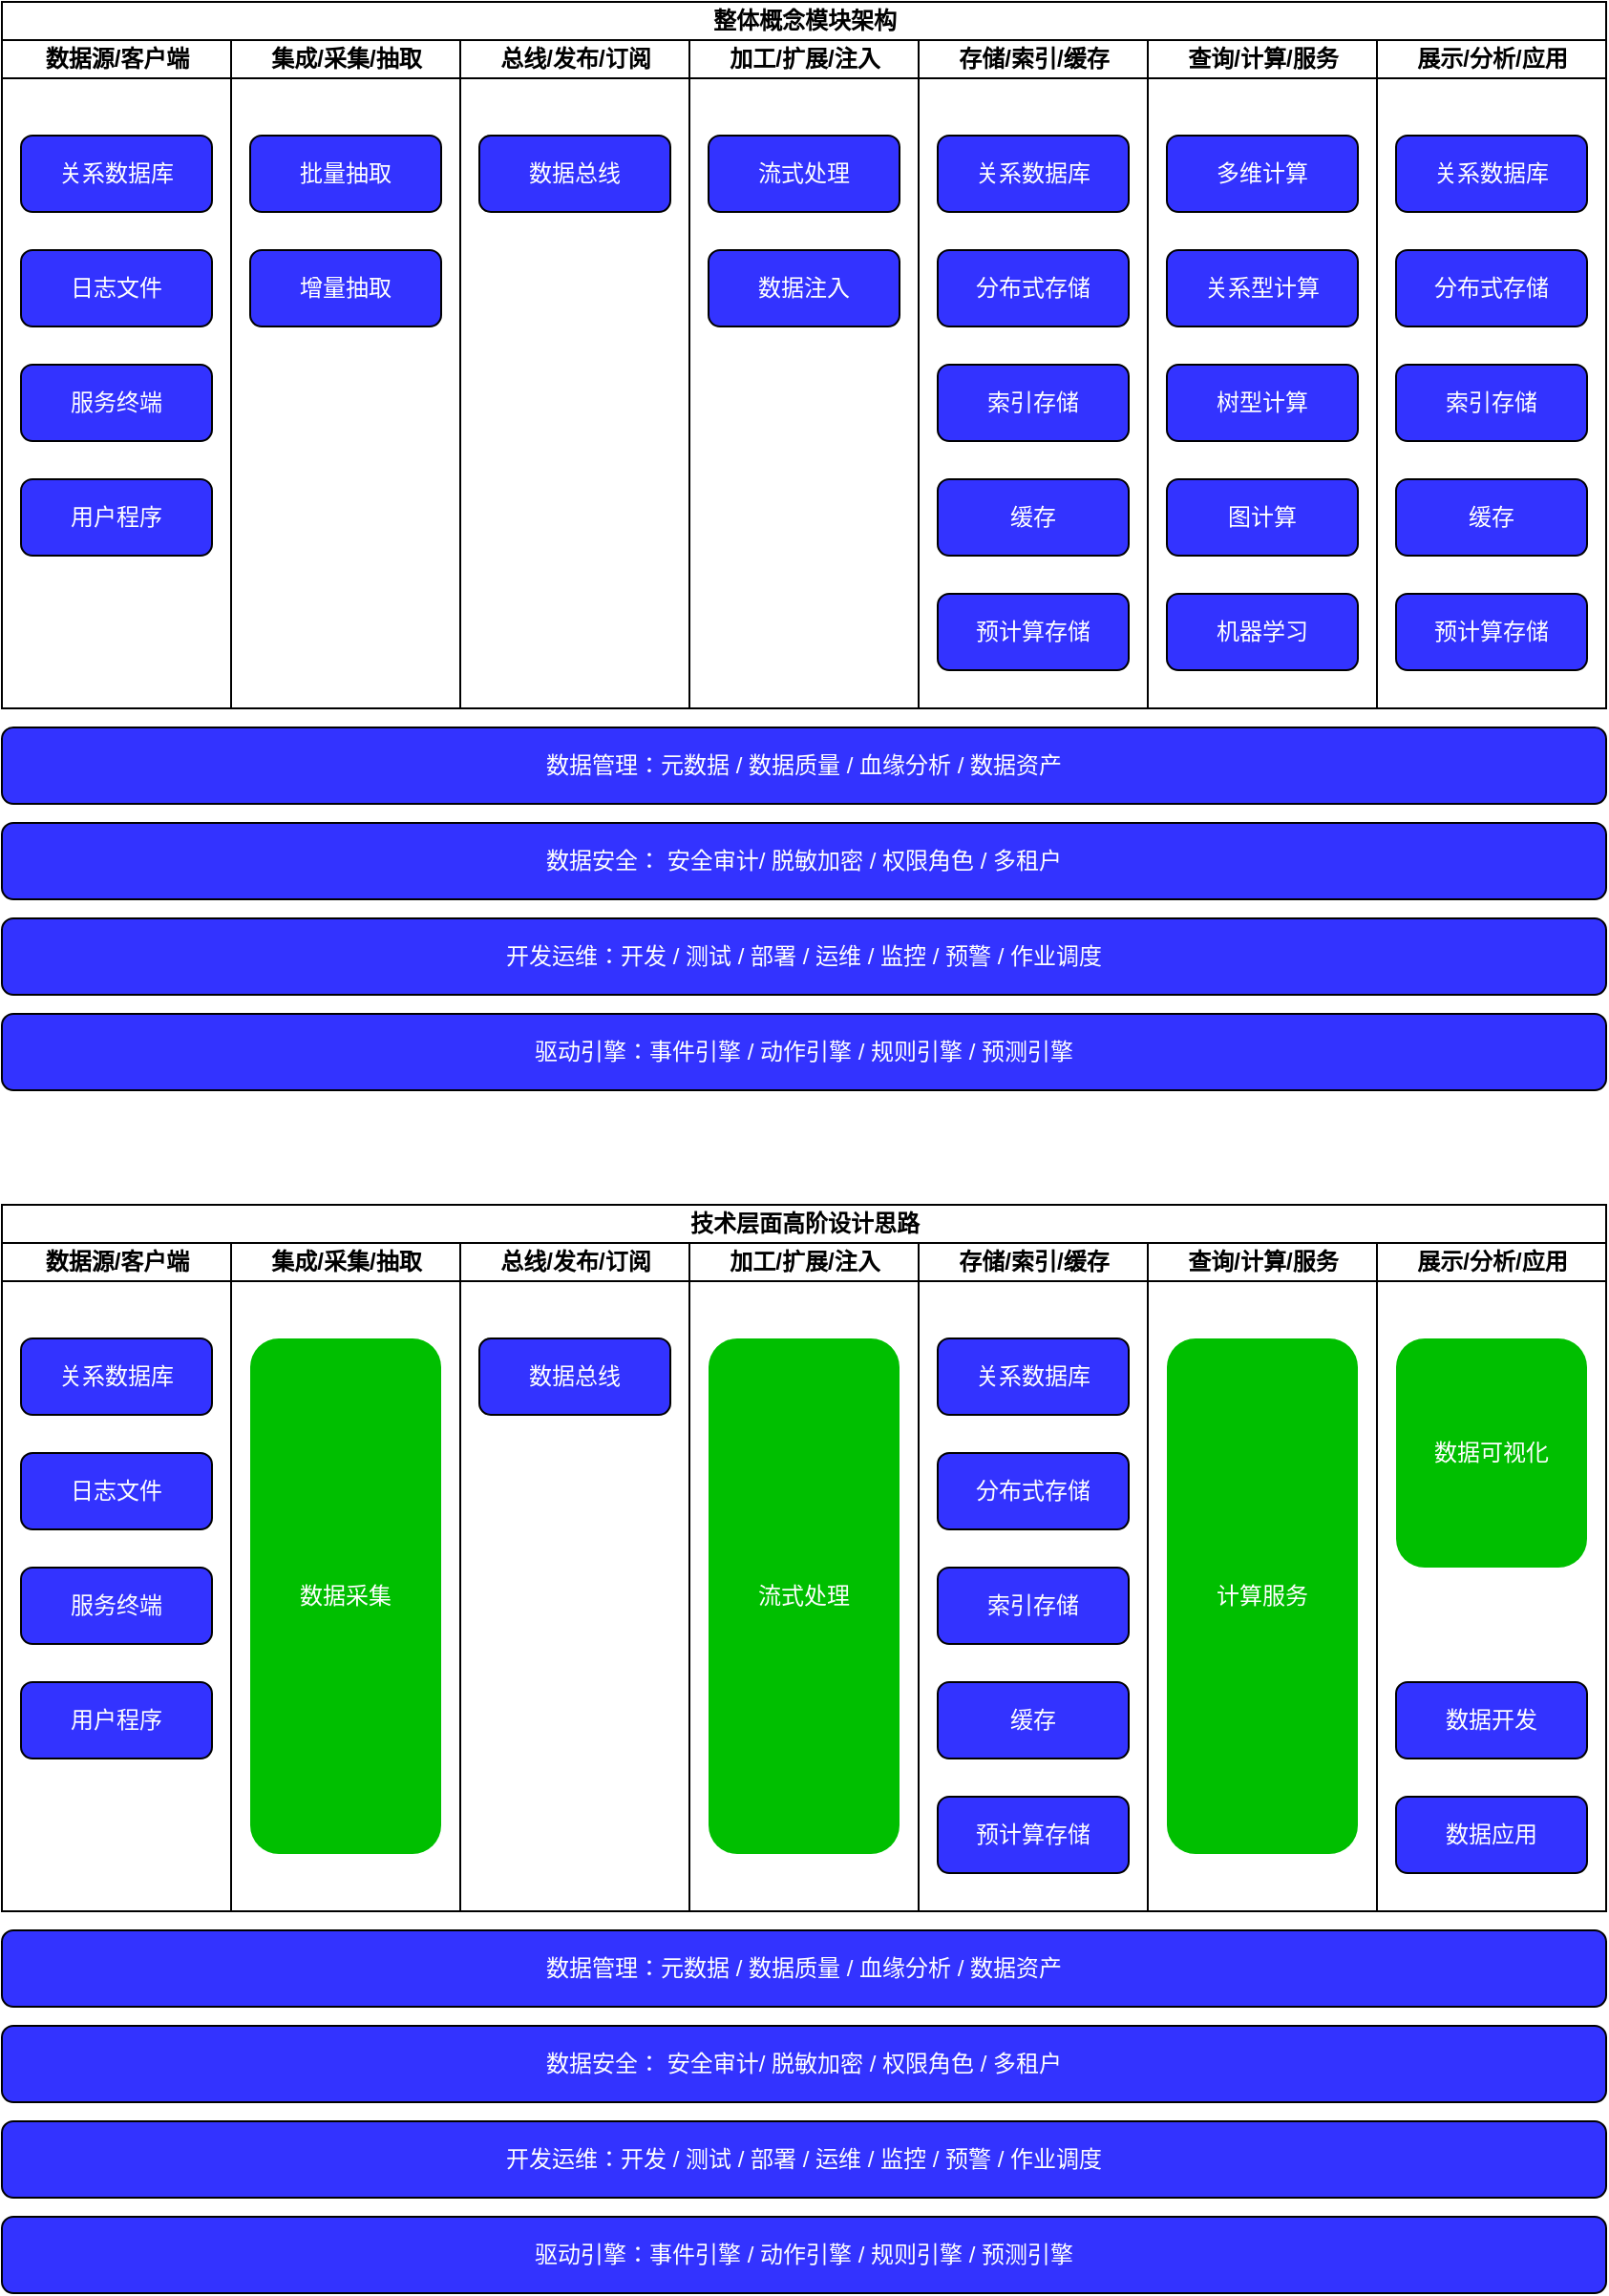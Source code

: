 <mxfile version="13.10.0" type="embed">
    <diagram id="usnwxu4jv34MQLU5wgiS" name="Page-1">
        <mxGraphModel dx="1374" dy="635" grid="1" gridSize="10" guides="1" tooltips="1" connect="1" arrows="1" fold="1" page="1" pageScale="1" pageWidth="850" pageHeight="1100" math="0" shadow="0">
            <root>
                <mxCell id="0"/>
                <mxCell id="1" parent="0"/>
                <mxCell id="2" value="整体概念模块架构" style="swimlane;html=1;childLayout=stackLayout;resizeParent=1;resizeParentMax=0;startSize=20;" vertex="1" parent="1">
                    <mxGeometry x="70" y="100" width="840" height="370" as="geometry"/>
                </mxCell>
                <mxCell id="3" value="数据源/客户端" style="swimlane;html=1;startSize=20;" vertex="1" parent="2">
                    <mxGeometry y="20" width="120" height="350" as="geometry"/>
                </mxCell>
                <mxCell id="21" value="&lt;font color=&quot;#ffffff&quot;&gt;关系数据库&lt;/font&gt;" style="rounded=1;whiteSpace=wrap;html=1;fillColor=#3333FF;" vertex="1" parent="3">
                    <mxGeometry x="10" y="50" width="100" height="40" as="geometry"/>
                </mxCell>
                <mxCell id="22" value="&lt;font color=&quot;#ffffff&quot;&gt;日志文件&lt;/font&gt;&lt;span style=&quot;color: rgba(0 , 0 , 0 , 0) ; font-family: monospace ; font-size: 0px&quot;&gt;%3CmxGraphModel%3E%3Croot%3E%3CmxCell%20id%3D%220%22%2F%3E%3CmxCell%20id%3D%221%22%20parent%3D%220%22%2F%3E%3CmxCell%20id%3D%222%22%20value%3D%22%26lt%3Bfont%20color%3D%26quot%3B%23ffffff%26quot%3B%26gt%3B%E5%85%B3%E7%B3%BB%E6%95%B0%E6%8D%AE%E5%BA%93%26lt%3B%2Ffont%26gt%3B%22%20style%3D%22rounded%3D1%3BwhiteSpace%3Dwrap%3Bhtml%3D1%3BfillColor%3D%233333FF%3B%22%20vertex%3D%221%22%20parent%3D%221%22%3E%3CmxGeometry%20x%3D%2280%22%20y%3D%22170%22%20width%3D%22100%22%20height%3D%2240%22%20as%3D%22geometry%22%2F%3E%3C%2FmxCell%3E%3C%2Froot%3E%3C%2FmxGraphModel%3E&lt;/span&gt;" style="rounded=1;whiteSpace=wrap;html=1;fillColor=#3333FF;" vertex="1" parent="3">
                    <mxGeometry x="10" y="110" width="100" height="40" as="geometry"/>
                </mxCell>
                <mxCell id="23" value="&lt;font color=&quot;#ffffff&quot;&gt;服务终端&lt;/font&gt;" style="rounded=1;whiteSpace=wrap;html=1;fillColor=#3333FF;" vertex="1" parent="3">
                    <mxGeometry x="10" y="170" width="100" height="40" as="geometry"/>
                </mxCell>
                <mxCell id="24" value="&lt;font color=&quot;#ffffff&quot;&gt;用户程序&lt;/font&gt;" style="rounded=1;whiteSpace=wrap;html=1;fillColor=#3333FF;" vertex="1" parent="3">
                    <mxGeometry x="10" y="230" width="100" height="40" as="geometry"/>
                </mxCell>
                <mxCell id="4" value="集成/采集/抽取" style="swimlane;html=1;startSize=20;" vertex="1" parent="2">
                    <mxGeometry x="120" y="20" width="120" height="350" as="geometry"/>
                </mxCell>
                <mxCell id="25" value="&lt;font color=&quot;#ffffff&quot;&gt;批量抽取&lt;/font&gt;" style="rounded=1;whiteSpace=wrap;html=1;fillColor=#3333FF;" vertex="1" parent="4">
                    <mxGeometry x="10" y="50" width="100" height="40" as="geometry"/>
                </mxCell>
                <mxCell id="26" value="&lt;font color=&quot;#ffffff&quot;&gt;增量抽取&lt;/font&gt;&lt;span style=&quot;color: rgba(0 , 0 , 0 , 0) ; font-family: monospace ; font-size: 0px&quot;&gt;%3CmxGraphModel%3E%3Croot%3E%3CmxCell%20id%3D%220%22%2F%3E%3CmxCell%20id%3D%221%22%20parent%3D%220%22%2F%3E%3CmxCell%20id%3D%222%22%20value%3D%22%26lt%3Bfont%20color%3D%26quot%3B%23ffffff%26quot%3B%26gt%3B%E5%85%B3%E7%B3%BB%E6%95%B0%E6%8D%AE%E5%BA%93%26lt%3B%2Ffont%26gt%3B%22%20style%3D%22rounded%3D1%3BwhiteSpace%3Dwrap%3Bhtml%3D1%3BfillColor%3D%233333FF%3B%22%20vertex%3D%221%22%20parent%3D%221%22%3E%3CmxGeometry%20x%3D%2280%22%20y%3D%22170%22%20width%3D%22100%22%20height%3D%2240%22%20as%3D%22geometry%22%2F%3E%3C%2FmxCell%3E%3C%2Froot%3E%3C%2FmxGraphModel%3E&lt;/span&gt;" style="rounded=1;whiteSpace=wrap;html=1;fillColor=#3333FF;" vertex="1" parent="4">
                    <mxGeometry x="10" y="110" width="100" height="40" as="geometry"/>
                </mxCell>
                <mxCell id="5" value="总线/发布/订阅" style="swimlane;html=1;startSize=20;" vertex="1" parent="2">
                    <mxGeometry x="240" y="20" width="120" height="350" as="geometry"/>
                </mxCell>
                <mxCell id="67" value="&lt;font color=&quot;#ffffff&quot;&gt;数据总线&lt;/font&gt;" style="rounded=1;whiteSpace=wrap;html=1;fillColor=#3333FF;" vertex="1" parent="5">
                    <mxGeometry x="10" y="50" width="100" height="40" as="geometry"/>
                </mxCell>
                <mxCell id="6" value="加工/扩展/注入" style="swimlane;html=1;startSize=20;" vertex="1" parent="2">
                    <mxGeometry x="360" y="20" width="120" height="350" as="geometry"/>
                </mxCell>
                <mxCell id="27" value="&lt;font color=&quot;#ffffff&quot;&gt;流式处理&lt;/font&gt;&lt;span style=&quot;color: rgba(0 , 0 , 0 , 0) ; font-family: monospace ; font-size: 0px&quot;&gt;%3CmxGraphModel%3E%3Croot%3E%3CmxCell%20id%3D%220%22%2F%3E%3CmxCell%20id%3D%221%22%20parent%3D%220%22%2F%3E%3CmxCell%20id%3D%222%22%20value%3D%22%26lt%3Bfont%20color%3D%26quot%3B%23ffffff%26quot%3B%26gt%3B%E5%85%B3%E7%B3%BB%E6%95%B0%E6%8D%AE%E5%BA%93%26lt%3B%2Ffont%26gt%3B%22%20style%3D%22rounded%3D1%3BwhiteSpace%3Dwrap%3Bhtml%3D1%3BfillColor%3D%233333FF%3B%22%20vertex%3D%221%22%20parent%3D%221%22%3E%3CmxGeometry%20x%3D%2280%22%20y%3D%22170%22%20width%3D%22100%22%20height%3D%2240%22%20as%3D%22geometry%22%2F%3E%3C%2FmxCell%3E%3C%2Froot%3E%3C%2FmxGraphModel%3E&lt;/span&gt;" style="rounded=1;whiteSpace=wrap;html=1;fillColor=#3333FF;" vertex="1" parent="6">
                    <mxGeometry x="10" y="50" width="100" height="40" as="geometry"/>
                </mxCell>
                <mxCell id="28" value="&lt;font color=&quot;#ffffff&quot;&gt;数据注入&lt;/font&gt;" style="rounded=1;whiteSpace=wrap;html=1;fillColor=#3333FF;" vertex="1" parent="6">
                    <mxGeometry x="10" y="110" width="100" height="40" as="geometry"/>
                </mxCell>
                <mxCell id="12" value="存储/索引/缓存" style="swimlane;html=1;startSize=20;" vertex="1" parent="2">
                    <mxGeometry x="480" y="20" width="120" height="350" as="geometry"/>
                </mxCell>
                <mxCell id="30" value="&lt;font color=&quot;#ffffff&quot;&gt;关系数据库&lt;/font&gt;" style="rounded=1;whiteSpace=wrap;html=1;fillColor=#3333FF;" vertex="1" parent="12">
                    <mxGeometry x="10" y="50" width="100" height="40" as="geometry"/>
                </mxCell>
                <mxCell id="48" value="&lt;font color=&quot;#ffffff&quot;&gt;分布式存储&lt;/font&gt;" style="rounded=1;whiteSpace=wrap;html=1;fillColor=#3333FF;" vertex="1" parent="12">
                    <mxGeometry x="10" y="110" width="100" height="40" as="geometry"/>
                </mxCell>
                <mxCell id="49" value="&lt;font color=&quot;#ffffff&quot;&gt;索引存储&lt;/font&gt;" style="rounded=1;whiteSpace=wrap;html=1;fillColor=#3333FF;" vertex="1" parent="12">
                    <mxGeometry x="10" y="170" width="100" height="40" as="geometry"/>
                </mxCell>
                <mxCell id="50" value="&lt;font color=&quot;#ffffff&quot;&gt;缓存&lt;/font&gt;" style="rounded=1;whiteSpace=wrap;html=1;fillColor=#3333FF;" vertex="1" parent="12">
                    <mxGeometry x="10" y="230" width="100" height="40" as="geometry"/>
                </mxCell>
                <mxCell id="51" value="&lt;font color=&quot;#ffffff&quot;&gt;预计算存储&lt;/font&gt;" style="rounded=1;whiteSpace=wrap;html=1;fillColor=#3333FF;" vertex="1" parent="12">
                    <mxGeometry x="10" y="290" width="100" height="40" as="geometry"/>
                </mxCell>
                <mxCell id="19" value="查询/计算/服务" style="swimlane;html=1;startSize=20;" vertex="1" parent="2">
                    <mxGeometry x="600" y="20" width="120" height="350" as="geometry"/>
                </mxCell>
                <mxCell id="62" value="&lt;font color=&quot;#ffffff&quot;&gt;多维计算&lt;/font&gt;" style="rounded=1;whiteSpace=wrap;html=1;fillColor=#3333FF;" vertex="1" parent="19">
                    <mxGeometry x="10" y="50" width="100" height="40" as="geometry"/>
                </mxCell>
                <mxCell id="63" value="&lt;font color=&quot;#ffffff&quot;&gt;关系型计算&lt;/font&gt;" style="rounded=1;whiteSpace=wrap;html=1;fillColor=#3333FF;" vertex="1" parent="19">
                    <mxGeometry x="10" y="110" width="100" height="40" as="geometry"/>
                </mxCell>
                <mxCell id="64" value="&lt;font color=&quot;#ffffff&quot;&gt;树型计算&lt;/font&gt;" style="rounded=1;whiteSpace=wrap;html=1;fillColor=#3333FF;" vertex="1" parent="19">
                    <mxGeometry x="10" y="170" width="100" height="40" as="geometry"/>
                </mxCell>
                <mxCell id="65" value="&lt;font color=&quot;#ffffff&quot;&gt;图计算&lt;/font&gt;" style="rounded=1;whiteSpace=wrap;html=1;fillColor=#3333FF;" vertex="1" parent="19">
                    <mxGeometry x="10" y="230" width="100" height="40" as="geometry"/>
                </mxCell>
                <mxCell id="66" value="&lt;font color=&quot;#ffffff&quot;&gt;机器学习&lt;/font&gt;" style="rounded=1;whiteSpace=wrap;html=1;fillColor=#3333FF;" vertex="1" parent="19">
                    <mxGeometry x="10" y="290" width="100" height="40" as="geometry"/>
                </mxCell>
                <mxCell id="20" value="展示/分析/应用" style="swimlane;html=1;startSize=20;" vertex="1" parent="2">
                    <mxGeometry x="720" y="20" width="120" height="350" as="geometry"/>
                </mxCell>
                <mxCell id="57" value="&lt;font color=&quot;#ffffff&quot;&gt;关系数据库&lt;/font&gt;" style="rounded=1;whiteSpace=wrap;html=1;fillColor=#3333FF;" vertex="1" parent="20">
                    <mxGeometry x="10" y="50" width="100" height="40" as="geometry"/>
                </mxCell>
                <mxCell id="58" value="&lt;font color=&quot;#ffffff&quot;&gt;分布式存储&lt;/font&gt;" style="rounded=1;whiteSpace=wrap;html=1;fillColor=#3333FF;" vertex="1" parent="20">
                    <mxGeometry x="10" y="110" width="100" height="40" as="geometry"/>
                </mxCell>
                <mxCell id="59" value="&lt;font color=&quot;#ffffff&quot;&gt;索引存储&lt;/font&gt;" style="rounded=1;whiteSpace=wrap;html=1;fillColor=#3333FF;" vertex="1" parent="20">
                    <mxGeometry x="10" y="170" width="100" height="40" as="geometry"/>
                </mxCell>
                <mxCell id="60" value="&lt;font color=&quot;#ffffff&quot;&gt;缓存&lt;/font&gt;" style="rounded=1;whiteSpace=wrap;html=1;fillColor=#3333FF;" vertex="1" parent="20">
                    <mxGeometry x="10" y="230" width="100" height="40" as="geometry"/>
                </mxCell>
                <mxCell id="61" value="&lt;font color=&quot;#ffffff&quot;&gt;预计算存储&lt;/font&gt;" style="rounded=1;whiteSpace=wrap;html=1;fillColor=#3333FF;" vertex="1" parent="20">
                    <mxGeometry x="10" y="290" width="100" height="40" as="geometry"/>
                </mxCell>
                <mxCell id="68" value="&lt;font color=&quot;#ffffff&quot;&gt;数据管理：元数据 / 数据质量 / 血缘分析 / 数据资产&lt;/font&gt;" style="rounded=1;whiteSpace=wrap;html=1;fillColor=#3333FF;" vertex="1" parent="1">
                    <mxGeometry x="70" y="480" width="840" height="40" as="geometry"/>
                </mxCell>
                <mxCell id="69" value="&lt;font color=&quot;#ffffff&quot;&gt;数据安全： 安全审计/ 脱敏加密 / 权限角色 / 多租户&lt;/font&gt;" style="rounded=1;whiteSpace=wrap;html=1;fillColor=#3333FF;" vertex="1" parent="1">
                    <mxGeometry x="70" y="530" width="840" height="40" as="geometry"/>
                </mxCell>
                <mxCell id="70" value="&lt;font color=&quot;#ffffff&quot;&gt;开发运维：开发 / 测试 / 部署 / 运维 / 监控 / 预警 / 作业调度&lt;/font&gt;" style="rounded=1;whiteSpace=wrap;html=1;fillColor=#3333FF;" vertex="1" parent="1">
                    <mxGeometry x="70" y="580" width="840" height="40" as="geometry"/>
                </mxCell>
                <mxCell id="71" value="&lt;font color=&quot;#ffffff&quot;&gt;驱动引擎：事件引擎 / 动作引擎 / 规则引擎 / 预测引擎&lt;/font&gt;" style="rounded=1;whiteSpace=wrap;html=1;fillColor=#3333FF;" vertex="1" parent="1">
                    <mxGeometry x="70" y="630" width="840" height="40" as="geometry"/>
                </mxCell>
                <mxCell id="72" value="技术层面高阶设计思路" style="swimlane;html=1;childLayout=stackLayout;resizeParent=1;resizeParentMax=0;startSize=20;" vertex="1" parent="1">
                    <mxGeometry x="70" y="730" width="840" height="370" as="geometry"/>
                </mxCell>
                <mxCell id="73" value="数据源/客户端" style="swimlane;html=1;startSize=20;" vertex="1" parent="72">
                    <mxGeometry y="20" width="120" height="350" as="geometry"/>
                </mxCell>
                <mxCell id="74" value="&lt;font color=&quot;#ffffff&quot;&gt;关系数据库&lt;/font&gt;" style="rounded=1;whiteSpace=wrap;html=1;fillColor=#3333FF;" vertex="1" parent="73">
                    <mxGeometry x="10" y="50" width="100" height="40" as="geometry"/>
                </mxCell>
                <mxCell id="75" value="&lt;font color=&quot;#ffffff&quot;&gt;日志文件&lt;/font&gt;&lt;span style=&quot;color: rgba(0 , 0 , 0 , 0) ; font-family: monospace ; font-size: 0px&quot;&gt;%3CmxGraphModel%3E%3Croot%3E%3CmxCell%20id%3D%220%22%2F%3E%3CmxCell%20id%3D%221%22%20parent%3D%220%22%2F%3E%3CmxCell%20id%3D%222%22%20value%3D%22%26lt%3Bfont%20color%3D%26quot%3B%23ffffff%26quot%3B%26gt%3B%E5%85%B3%E7%B3%BB%E6%95%B0%E6%8D%AE%E5%BA%93%26lt%3B%2Ffont%26gt%3B%22%20style%3D%22rounded%3D1%3BwhiteSpace%3Dwrap%3Bhtml%3D1%3BfillColor%3D%233333FF%3B%22%20vertex%3D%221%22%20parent%3D%221%22%3E%3CmxGeometry%20x%3D%2280%22%20y%3D%22170%22%20width%3D%22100%22%20height%3D%2240%22%20as%3D%22geometry%22%2F%3E%3C%2FmxCell%3E%3C%2Froot%3E%3C%2FmxGraphModel%3E&lt;/span&gt;" style="rounded=1;whiteSpace=wrap;html=1;fillColor=#3333FF;" vertex="1" parent="73">
                    <mxGeometry x="10" y="110" width="100" height="40" as="geometry"/>
                </mxCell>
                <mxCell id="76" value="&lt;font color=&quot;#ffffff&quot;&gt;服务终端&lt;/font&gt;" style="rounded=1;whiteSpace=wrap;html=1;fillColor=#3333FF;" vertex="1" parent="73">
                    <mxGeometry x="10" y="170" width="100" height="40" as="geometry"/>
                </mxCell>
                <mxCell id="77" value="&lt;font color=&quot;#ffffff&quot;&gt;用户程序&lt;/font&gt;" style="rounded=1;whiteSpace=wrap;html=1;fillColor=#3333FF;" vertex="1" parent="73">
                    <mxGeometry x="10" y="230" width="100" height="40" as="geometry"/>
                </mxCell>
                <mxCell id="78" value="集成/采集/抽取" style="swimlane;html=1;startSize=20;" vertex="1" parent="72">
                    <mxGeometry x="120" y="20" width="120" height="350" as="geometry"/>
                </mxCell>
                <mxCell id="111" value="&lt;font color=&quot;#ffffff&quot;&gt;数据采集&lt;/font&gt;" style="rounded=1;whiteSpace=wrap;html=1;fillColor=#00BF00;strokeColor=none;" vertex="1" parent="78">
                    <mxGeometry x="10" y="50" width="100" height="270" as="geometry"/>
                </mxCell>
                <mxCell id="81" value="总线/发布/订阅" style="swimlane;html=1;startSize=20;" vertex="1" parent="72">
                    <mxGeometry x="240" y="20" width="120" height="350" as="geometry"/>
                </mxCell>
                <mxCell id="82" value="&lt;font color=&quot;#ffffff&quot;&gt;数据总线&lt;/font&gt;" style="rounded=1;whiteSpace=wrap;html=1;fillColor=#3333FF;" vertex="1" parent="81">
                    <mxGeometry x="10" y="50" width="100" height="40" as="geometry"/>
                </mxCell>
                <mxCell id="83" value="加工/扩展/注入" style="swimlane;html=1;startSize=20;" vertex="1" parent="72">
                    <mxGeometry x="360" y="20" width="120" height="350" as="geometry"/>
                </mxCell>
                <mxCell id="112" value="&lt;font color=&quot;#ffffff&quot;&gt;流式处理&lt;/font&gt;&lt;span style=&quot;color: rgba(0 , 0 , 0 , 0) ; font-family: monospace ; font-size: 0px&quot;&gt;%3CmxGraphModel%3E%3Croot%3E%3CmxCell%20id%3D%220%22%2F%3E%3CmxCell%20id%3D%221%22%20parent%3D%220%22%2F%3E%3CmxCell%20id%3D%222%22%20value%3D%22%26lt%3Bfont%20color%3D%26quot%3B%23ffffff%26quot%3B%26gt%3B%E6%95%B0%E6%8D%AE%E9%87%87%E9%9B%86%26lt%3B%2Ffont%26gt%3B%22%20style%3D%22rounded%3D1%3BwhiteSpace%3Dwrap%3Bhtml%3D1%3BfillColor%3D%2300BF00%3BstrokeColor%3Dnone%3B%22%20vertex%3D%221%22%20parent%3D%221%22%3E%3CmxGeometry%20x%3D%22200%22%20y%3D%22800%22%20width%3D%22100%22%20height%3D%22270%22%20as%3D%22geometry%22%2F%3E%3C%2FmxCell%3E%3C%2Froot%3E%3C%2FmxGraphModel%3E&lt;/span&gt;" style="rounded=1;whiteSpace=wrap;html=1;fillColor=#00BF00;strokeColor=none;" vertex="1" parent="83">
                    <mxGeometry x="10" y="50" width="100" height="270" as="geometry"/>
                </mxCell>
                <mxCell id="86" value="存储/索引/缓存" style="swimlane;html=1;startSize=20;" vertex="1" parent="72">
                    <mxGeometry x="480" y="20" width="120" height="350" as="geometry"/>
                </mxCell>
                <mxCell id="87" value="&lt;font color=&quot;#ffffff&quot;&gt;关系数据库&lt;/font&gt;" style="rounded=1;whiteSpace=wrap;html=1;fillColor=#3333FF;" vertex="1" parent="86">
                    <mxGeometry x="10" y="50" width="100" height="40" as="geometry"/>
                </mxCell>
                <mxCell id="88" value="&lt;font color=&quot;#ffffff&quot;&gt;分布式存储&lt;/font&gt;" style="rounded=1;whiteSpace=wrap;html=1;fillColor=#3333FF;" vertex="1" parent="86">
                    <mxGeometry x="10" y="110" width="100" height="40" as="geometry"/>
                </mxCell>
                <mxCell id="89" value="&lt;font color=&quot;#ffffff&quot;&gt;索引存储&lt;/font&gt;" style="rounded=1;whiteSpace=wrap;html=1;fillColor=#3333FF;" vertex="1" parent="86">
                    <mxGeometry x="10" y="170" width="100" height="40" as="geometry"/>
                </mxCell>
                <mxCell id="90" value="&lt;font color=&quot;#ffffff&quot;&gt;缓存&lt;/font&gt;" style="rounded=1;whiteSpace=wrap;html=1;fillColor=#3333FF;" vertex="1" parent="86">
                    <mxGeometry x="10" y="230" width="100" height="40" as="geometry"/>
                </mxCell>
                <mxCell id="91" value="&lt;font color=&quot;#ffffff&quot;&gt;预计算存储&lt;/font&gt;" style="rounded=1;whiteSpace=wrap;html=1;fillColor=#3333FF;" vertex="1" parent="86">
                    <mxGeometry x="10" y="290" width="100" height="40" as="geometry"/>
                </mxCell>
                <mxCell id="92" value="查询/计算/服务" style="swimlane;html=1;startSize=20;" vertex="1" parent="72">
                    <mxGeometry x="600" y="20" width="120" height="350" as="geometry"/>
                </mxCell>
                <mxCell id="113" value="&lt;font color=&quot;#ffffff&quot;&gt;计算服务&lt;/font&gt;" style="rounded=1;whiteSpace=wrap;html=1;fillColor=#00BF00;strokeColor=none;" vertex="1" parent="92">
                    <mxGeometry x="10" y="50" width="100" height="270" as="geometry"/>
                </mxCell>
                <mxCell id="98" value="展示/分析/应用" style="swimlane;html=1;startSize=20;" vertex="1" parent="72">
                    <mxGeometry x="720" y="20" width="120" height="350" as="geometry"/>
                </mxCell>
                <mxCell id="114" value="&lt;font color=&quot;#ffffff&quot;&gt;数据可视化&lt;/font&gt;" style="rounded=1;whiteSpace=wrap;html=1;fillColor=#00BF00;strokeColor=none;" vertex="1" parent="98">
                    <mxGeometry x="10" y="50" width="100" height="120" as="geometry"/>
                </mxCell>
                <mxCell id="115" value="&lt;font color=&quot;#ffffff&quot;&gt;数据开发&lt;/font&gt;" style="rounded=1;whiteSpace=wrap;html=1;fillColor=#3333FF;" vertex="1" parent="98">
                    <mxGeometry x="10" y="230" width="100" height="40" as="geometry"/>
                </mxCell>
                <mxCell id="116" value="&lt;font color=&quot;#ffffff&quot;&gt;数据应用&lt;/font&gt;" style="rounded=1;whiteSpace=wrap;html=1;fillColor=#3333FF;" vertex="1" parent="98">
                    <mxGeometry x="10" y="290" width="100" height="40" as="geometry"/>
                </mxCell>
                <mxCell id="104" value="&lt;font color=&quot;#ffffff&quot;&gt;数据管理：元数据 / 数据质量 / 血缘分析 / 数据资产&lt;/font&gt;" style="rounded=1;whiteSpace=wrap;html=1;fillColor=#3333FF;" vertex="1" parent="1">
                    <mxGeometry x="70" y="1110" width="840" height="40" as="geometry"/>
                </mxCell>
                <mxCell id="105" value="&lt;font color=&quot;#ffffff&quot;&gt;数据安全： 安全审计/ 脱敏加密 / 权限角色 / 多租户&lt;/font&gt;" style="rounded=1;whiteSpace=wrap;html=1;fillColor=#3333FF;" vertex="1" parent="1">
                    <mxGeometry x="70" y="1160" width="840" height="40" as="geometry"/>
                </mxCell>
                <mxCell id="106" value="&lt;font color=&quot;#ffffff&quot;&gt;开发运维：开发 / 测试 / 部署 / 运维 / 监控 / 预警 / 作业调度&lt;/font&gt;" style="rounded=1;whiteSpace=wrap;html=1;fillColor=#3333FF;" vertex="1" parent="1">
                    <mxGeometry x="70" y="1210" width="840" height="40" as="geometry"/>
                </mxCell>
                <mxCell id="107" value="&lt;font color=&quot;#ffffff&quot;&gt;驱动引擎：事件引擎 / 动作引擎 / 规则引擎 / 预测引擎&lt;/font&gt;" style="rounded=1;whiteSpace=wrap;html=1;fillColor=#3333FF;" vertex="1" parent="1">
                    <mxGeometry x="70" y="1260" width="840" height="40" as="geometry"/>
                </mxCell>
            </root>
        </mxGraphModel>
    </diagram>
</mxfile>